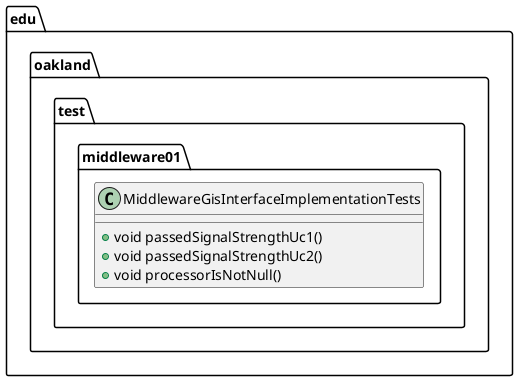 @startuml MiddlewareGisInterfaceImplementationTests

package edu.oakland.test.middleware01 {
  class MiddlewareGisInterfaceImplementationTests {
    + void passedSignalStrengthUc1()
    + void passedSignalStrengthUc2()
    + void processorIsNotNull()
  }
}

@enduml
